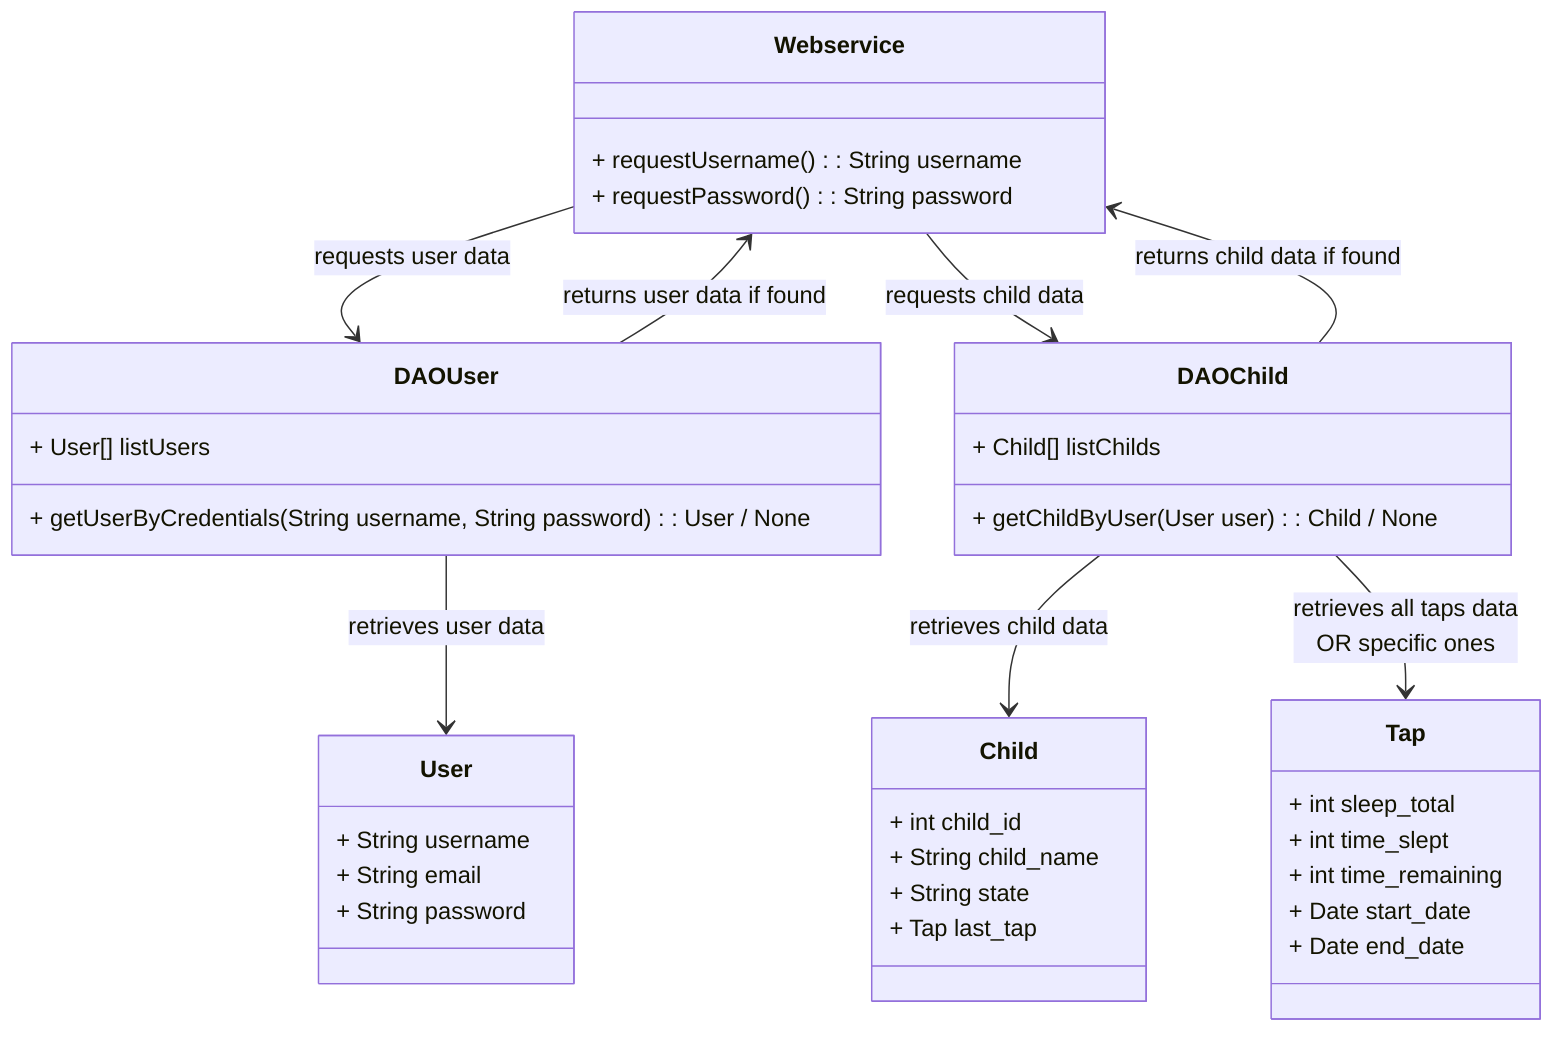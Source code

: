 classDiagram
    class Webservice {
        + requestUsername(): String username
        + requestPassword(): String password
    }

    class DAOUser {
        + User[] listUsers
        + getUserByCredentials(String username, String password): User / None
    }

    class User {
        + String username
        + String email
        + String password
    }

    class DAOChild {
        + Child[] listChilds
        + getChildByUser(User user): Child / None
    }

    class Child {
        + int child_id
        + String child_name
        + String state
        + Tap last_tap
    }

    class Tap {
        + int sleep_total
        + int time_slept
        + int time_remaining
        + Date start_date
        + Date end_date
    }

    Webservice --> DAOUser: requests user data
    DAOUser --> User: retrieves user data
    DAOUser --> Webservice: returns user data if found
    Webservice --> DAOChild: requests child data 
    DAOChild --> Child: retrieves child data 
    DAOChild --> Webservice: returns child data if found
    DAOChild --> Tap: retrieves all taps data <br> OR specific ones